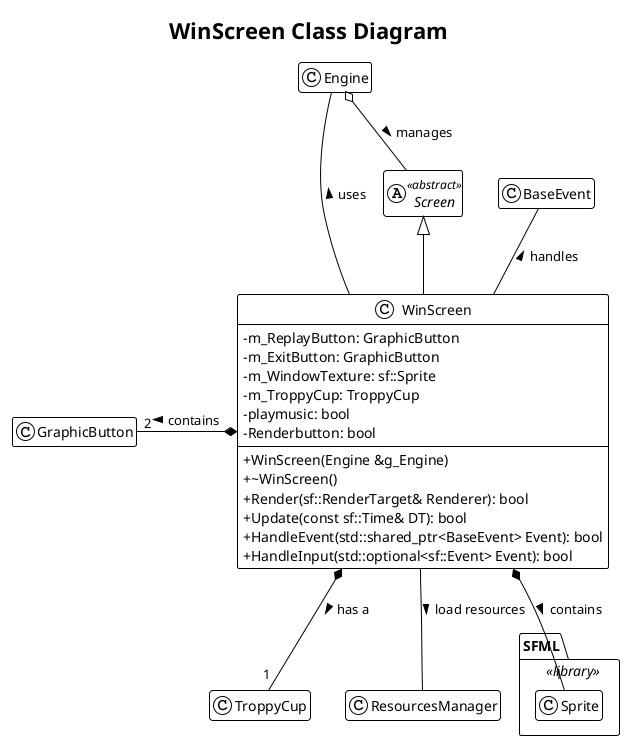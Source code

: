 @startuml
!theme plain
title WinScreen Class Diagram

' Settings for better readability
skinparam classAttributeIconSize 0
hide empty members

' --- Core & Parent Classes ---
class Engine
abstract class Screen <<abstract>>

' --- SFML Library Classes ---
package SFML <<library>> {
    class Sprite
}

' --- Game Specific Classes ---
class GraphicButton
class BaseEvent

' --- The WinScreen Class ---
class WinScreen {
    - m_ReplayButton: GraphicButton
    - m_ExitButton: GraphicButton
    - m_WindowTexture: sf::Sprite
    - m_TroppyCup: TroppyCup
    - playmusic: bool
    - Renderbutton: bool
    --
    + WinScreen(Engine &g_Engine)
    + ~WinScreen()
    + Render(sf::RenderTarget& Renderer): bool
    + Update(const sf::Time& DT): bool
    + HandleEvent(std::shared_ptr<BaseEvent> Event): bool
    + HandleInput(std::optional<sf::Event> Event): bool
}

' --- RELATIONSHIPS ---

' ==> Inheritance (Is-A relationship)
' WinScreen is a specific type of Screen.
Screen <|-- WinScreen

' ==> Composition (Owns-A relationship)
' A WinScreen is composed of these parts. Their lifetime is tied to the WinScreen.
WinScreen *--l "2" GraphicButton : contains >
WinScreen *-- "1" SFML.Sprite : contains >
WinScreen *-- "1" TroppyCup : has a >
' ==> Aggregation (Has-A relationship)
' The Engine manages the Screen, and the Screen holds a reference back to the Engine.
Engine o-- Screen : manages >
WinScreen -u- BaseEvent: handles >
WinScreen -u- Engine: uses >
WinScreen -- ResourcesManager : load resources >

@enduml